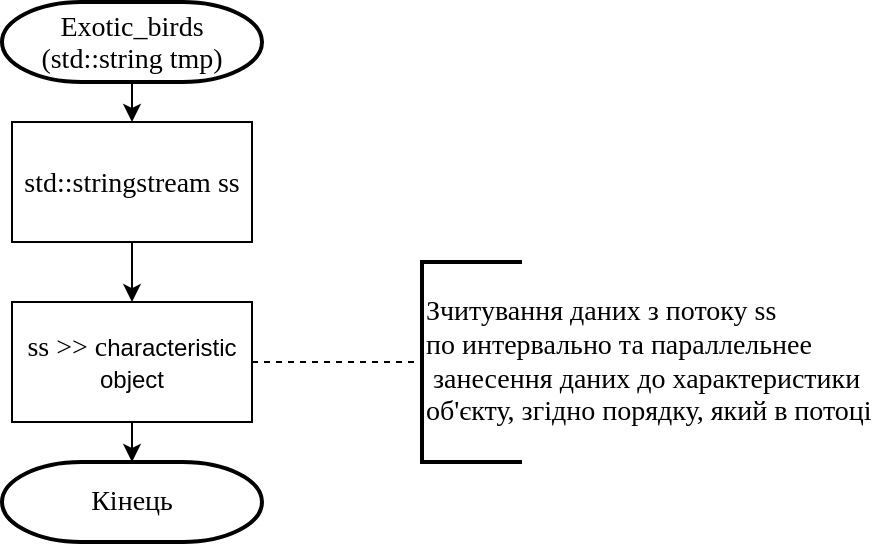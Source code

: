 <mxfile version="14.7.2" type="device" pages="3"><diagram id="J_9qn0rYNV9YhKk9KRre" name="Страница 1"><mxGraphModel dx="1113" dy="779" grid="1" gridSize="10" guides="1" tooltips="1" connect="1" arrows="1" fold="1" page="1" pageScale="1" pageWidth="827" pageHeight="1169" math="0" shadow="0"><root><mxCell id="0"/><mxCell id="1" parent="0"/><mxCell id="6FAn_zfqqxc2oOKLYfbw-1" value="" style="edgeStyle=orthogonalEdgeStyle;rounded=0;orthogonalLoop=1;jettySize=auto;html=1;" edge="1" parent="1" source="6FAn_zfqqxc2oOKLYfbw-2"><mxGeometry relative="1" as="geometry"><mxPoint x="315.001" y="645.004" as="targetPoint"/></mxGeometry></mxCell><mxCell id="6FAn_zfqqxc2oOKLYfbw-2" value="&lt;p style=&quot;margin: 0px ; font-stretch: normal ; line-height: normal&quot;&gt;&lt;font face=&quot;Times New Roman&quot; style=&quot;font-size: 14px&quot;&gt;Exotic_birds (std::string tmp)&lt;/font&gt;&lt;/p&gt;" style="strokeWidth=2;html=1;shape=mxgraph.flowchart.terminator;whiteSpace=wrap;" vertex="1" parent="1"><mxGeometry x="250.001" y="585.004" width="130" height="40" as="geometry"/></mxCell><mxCell id="6FAn_zfqqxc2oOKLYfbw-3" value="&lt;font face=&quot;Times New Roman&quot;&gt;&lt;span style=&quot;font-size: 14px&quot;&gt;Кінець&lt;br&gt;&lt;/span&gt;&lt;/font&gt;" style="strokeWidth=2;html=1;shape=mxgraph.flowchart.terminator;whiteSpace=wrap;" vertex="1" parent="1"><mxGeometry x="250.001" y="815.004" width="130" height="40" as="geometry"/></mxCell><mxCell id="6FAn_zfqqxc2oOKLYfbw-4" value="" style="edgeStyle=orthogonalEdgeStyle;rounded=0;orthogonalLoop=1;jettySize=auto;html=1;" edge="1" parent="1" source="6FAn_zfqqxc2oOKLYfbw-5" target="6FAn_zfqqxc2oOKLYfbw-8"><mxGeometry relative="1" as="geometry"/></mxCell><mxCell id="6FAn_zfqqxc2oOKLYfbw-5" value="&lt;p style=&quot;margin: 0px ; font-stretch: normal ; line-height: normal ; font-size: 14px&quot;&gt;std::stringstream ss&lt;br&gt;&lt;/p&gt;" style="rounded=0;whiteSpace=wrap;html=1;fontFamily=Times New Roman;fontSize=14;" vertex="1" parent="1"><mxGeometry x="255.001" y="645.004" width="120" height="60" as="geometry"/></mxCell><mxCell id="6FAn_zfqqxc2oOKLYfbw-6" value="" style="edgeStyle=orthogonalEdgeStyle;rounded=0;orthogonalLoop=1;jettySize=auto;html=1;fontFamily=Times New Roman;fontSize=14;" edge="1" parent="1" source="6FAn_zfqqxc2oOKLYfbw-8"><mxGeometry relative="1" as="geometry"><mxPoint x="315.001" y="815.004" as="targetPoint"/></mxGeometry></mxCell><mxCell id="6FAn_zfqqxc2oOKLYfbw-7" style="edgeStyle=orthogonalEdgeStyle;rounded=0;orthogonalLoop=1;jettySize=auto;html=1;entryX=0;entryY=0.5;entryDx=0;entryDy=0;entryPerimeter=0;fontFamily=Times New Roman;fontSize=14;endArrow=none;endFill=0;dashed=1;" edge="1" parent="1" source="6FAn_zfqqxc2oOKLYfbw-8" target="6FAn_zfqqxc2oOKLYfbw-9"><mxGeometry relative="1" as="geometry"/></mxCell><mxCell id="6FAn_zfqqxc2oOKLYfbw-8" value="&lt;font face=&quot;Times New Roman&quot;&gt;&lt;span style=&quot;font-size: 14px&quot;&gt;ss &amp;gt;&amp;gt; c&lt;/span&gt;&lt;/font&gt;haracteristic object" style="rounded=0;whiteSpace=wrap;html=1;" vertex="1" parent="1"><mxGeometry x="255.001" y="735.004" width="120" height="60" as="geometry"/></mxCell><mxCell id="6FAn_zfqqxc2oOKLYfbw-9" value="&lt;span style=&quot;text-align: center&quot;&gt;Зчитування даних з потоку ss &lt;br&gt;по интервально та&amp;nbsp;параллельнее&lt;br&gt;&amp;nbsp;занесення даних до характеристики &lt;br&gt;об'єкту, згідно порядку, який в потоці&lt;br&gt;&lt;/span&gt;" style="strokeWidth=2;html=1;shape=mxgraph.flowchart.annotation_1;align=left;pointerEvents=1;rounded=0;fontFamily=Times New Roman;fontSize=14;" vertex="1" parent="1"><mxGeometry x="460.001" y="715.004" width="50" height="100" as="geometry"/></mxCell></root></mxGraphModel></diagram><diagram name="Page-1" id="dTExlv51yheThR-NWsdf"><mxGraphModel dx="946" dy="662" grid="1" gridSize="10" guides="1" tooltips="1" connect="1" arrows="1" fold="1" page="1" pageScale="1" pageWidth="827" pageHeight="1169" math="0" shadow="0"><root><mxCell id="0"/><mxCell id="1" parent="0"/><mxCell id="yugG0a3iS9x4jX0xJryy-1" value="" style="edgeStyle=orthogonalEdgeStyle;rounded=0;orthogonalLoop=1;jettySize=auto;html=1;" parent="1" source="yugG0a3iS9x4jX0xJryy-2" edge="1"><mxGeometry relative="1" as="geometry"><mxPoint x="245" y="110" as="targetPoint"/></mxGeometry></mxCell><mxCell id="yugG0a3iS9x4jX0xJryy-2" value="&lt;p style=&quot;margin: 0px ; font-stretch: normal ; line-height: normal&quot;&gt;&lt;font face=&quot;Times New Roman&quot; style=&quot;font-size: 14px&quot;&gt;Basic (const Basic&amp;amp; other)&lt;/font&gt;&lt;/p&gt;" style="strokeWidth=2;html=1;shape=mxgraph.flowchart.terminator;whiteSpace=wrap;" parent="1" vertex="1"><mxGeometry x="180" y="50" width="130" height="40" as="geometry"/></mxCell><mxCell id="yugG0a3iS9x4jX0xJryy-3" value="&lt;font face=&quot;Times New Roman&quot;&gt;&lt;span style=&quot;font-size: 14px&quot;&gt;Кінець&lt;/span&gt;&lt;/font&gt;" style="strokeWidth=2;html=1;shape=mxgraph.flowchart.terminator;whiteSpace=wrap;" parent="1" vertex="1"><mxGeometry x="182.5" y="260" width="130" height="40" as="geometry"/></mxCell><mxCell id="yugG0a3iS9x4jX0xJryy-7" value="" style="edgeStyle=orthogonalEdgeStyle;rounded=0;orthogonalLoop=1;jettySize=auto;html=1;" parent="1" source="yugG0a3iS9x4jX0xJryy-5" target="yugG0a3iS9x4jX0xJryy-6" edge="1"><mxGeometry relative="1" as="geometry"/></mxCell><mxCell id="yugG0a3iS9x4jX0xJryy-5" value="&lt;p style=&quot;margin: 0px ; font-stretch: normal ; line-height: normal&quot;&gt;&lt;font face=&quot;Times New Roman&quot; style=&quot;font-size: 12px&quot;&gt;this-&amp;gt;label = other.label&lt;/font&gt;&lt;/p&gt;&lt;p style=&quot;margin: 0px ; font-stretch: normal ; line-height: normal&quot;&gt;&lt;font face=&quot;Times New Roman&quot;&gt;this-&amp;gt;age = other.age&lt;/font&gt;&lt;/p&gt;&lt;p style=&quot;margin: 0px ; font-stretch: normal ; line-height: normal&quot;&gt;&lt;font face=&quot;Times New Roman&quot;&gt;this-&amp;gt;home = other.home&lt;/font&gt;&lt;/p&gt;&lt;p style=&quot;margin: 0px ; font-stretch: normal ; line-height: normal&quot;&gt;&lt;font face=&quot;Times New Roman&quot;&gt;this-&amp;gt;sex = other.se&lt;/font&gt;&lt;span style=&quot;font-family: &amp;#34;helvetica neue&amp;#34;&quot;&gt;x&lt;/span&gt;&lt;/p&gt;" style="rounded=0;whiteSpace=wrap;html=1;" parent="1" vertex="1"><mxGeometry x="185" y="110" width="125" height="60" as="geometry"/></mxCell><mxCell id="yugG0a3iS9x4jX0xJryy-9" style="edgeStyle=orthogonalEdgeStyle;rounded=0;orthogonalLoop=1;jettySize=auto;html=1;entryX=0.5;entryY=0;entryDx=0;entryDy=0;entryPerimeter=0;" parent="1" source="yugG0a3iS9x4jX0xJryy-6" target="yugG0a3iS9x4jX0xJryy-3" edge="1"><mxGeometry relative="1" as="geometry"/></mxCell><mxCell id="yugG0a3iS9x4jX0xJryy-6" value="strcpy&lt;br&gt;(this-&amp;gt;name, other.mane)" style="shape=process;whiteSpace=wrap;html=1;backgroundOutline=1;" parent="1" vertex="1"><mxGeometry x="187.5" y="190" width="120" height="50" as="geometry"/></mxCell></root></mxGraphModel></diagram><diagram name="Страница 2" id="vPUYISRcF_NXWp4Qva3q"><mxGraphModel dx="946" dy="662" grid="1" gridSize="10" guides="1" tooltips="1" connect="1" arrows="1" fold="1" page="1" pageScale="1" pageWidth="827" pageHeight="1169" math="0" shadow="0"><root><mxCell id="AQ9sg2AnDLijqYYVcCZK-0"/><mxCell id="AQ9sg2AnDLijqYYVcCZK-1" parent="AQ9sg2AnDLijqYYVcCZK-0"/><mxCell id="AQ9sg2AnDLijqYYVcCZK-2" value="" style="edgeStyle=orthogonalEdgeStyle;rounded=0;orthogonalLoop=1;jettySize=auto;html=1;endArrow=classic;endFill=1;fontFamily=Times New Roman;fontSize=14;" parent="AQ9sg2AnDLijqYYVcCZK-1" source="AQ9sg2AnDLijqYYVcCZK-3" target="AQ9sg2AnDLijqYYVcCZK-7" edge="1"><mxGeometry relative="1" as="geometry"/></mxCell><mxCell id="AQ9sg2AnDLijqYYVcCZK-3" value="&lt;p style=&quot;margin: 0px ; font-stretch: normal ; font-size: 12px ; line-height: normal ; font-family: &amp;#34;helvetica neue&amp;#34;&quot;&gt;free_matrix&lt;/p&gt;" style="strokeWidth=2;html=1;shape=mxgraph.flowchart.terminator;whiteSpace=wrap;fontFamily=Times New Roman;fontSize=14;" parent="AQ9sg2AnDLijqYYVcCZK-1" vertex="1"><mxGeometry x="250" y="100" width="100" height="50" as="geometry"/></mxCell><mxCell id="AQ9sg2AnDLijqYYVcCZK-4" value="&lt;p style=&quot;margin: 0px ; font-stretch: normal ; font-size: 12px ; line-height: normal ; font-family: &amp;#34;helvetica neue&amp;#34;&quot;&gt;Кінець&lt;/p&gt;" style="strokeWidth=2;html=1;shape=mxgraph.flowchart.terminator;whiteSpace=wrap;fontFamily=Times New Roman;fontSize=14;" parent="AQ9sg2AnDLijqYYVcCZK-1" vertex="1"><mxGeometry x="250" y="570" width="100" height="50" as="geometry"/></mxCell><mxCell id="AQ9sg2AnDLijqYYVcCZK-5" value="" style="edgeStyle=orthogonalEdgeStyle;rounded=0;orthogonalLoop=1;jettySize=auto;html=1;endArrow=classic;endFill=1;fontFamily=Times New Roman;fontSize=14;" parent="AQ9sg2AnDLijqYYVcCZK-1" source="AQ9sg2AnDLijqYYVcCZK-7" target="AQ9sg2AnDLijqYYVcCZK-10" edge="1"><mxGeometry relative="1" as="geometry"/></mxCell><mxCell id="AQ9sg2AnDLijqYYVcCZK-6" style="edgeStyle=orthogonalEdgeStyle;rounded=0;orthogonalLoop=1;jettySize=auto;html=1;entryX=0.5;entryY=0;entryDx=0;entryDy=0;endArrow=classic;endFill=1;fontFamily=Times New Roman;fontSize=14;" parent="AQ9sg2AnDLijqYYVcCZK-1" source="AQ9sg2AnDLijqYYVcCZK-7" target="AQ9sg2AnDLijqYYVcCZK-14" edge="1"><mxGeometry relative="1" as="geometry"><Array as="points"><mxPoint x="410" y="210"/><mxPoint x="410" y="460"/><mxPoint x="300" y="460"/></Array></mxGeometry></mxCell><mxCell id="AQ9sg2AnDLijqYYVcCZK-7" value="i := 0..column, i++" style="verticalLabelPosition=middle;verticalAlign=middle;html=1;shape=hexagon;perimeter=hexagonPerimeter2;arcSize=6;size=0.27;strokeWidth=1;fontFamily=Times New Roman;fontSize=14;align=center;labelPosition=center;" parent="AQ9sg2AnDLijqYYVcCZK-1" vertex="1"><mxGeometry x="240" y="180" width="120" height="60" as="geometry"/></mxCell><mxCell id="AQ9sg2AnDLijqYYVcCZK-8" value="" style="edgeStyle=orthogonalEdgeStyle;rounded=0;orthogonalLoop=1;jettySize=auto;html=1;endArrow=classic;endFill=1;fontFamily=Times New Roman;fontSize=14;" parent="AQ9sg2AnDLijqYYVcCZK-1" source="AQ9sg2AnDLijqYYVcCZK-10" target="AQ9sg2AnDLijqYYVcCZK-12" edge="1"><mxGeometry relative="1" as="geometry"/></mxCell><mxCell id="AQ9sg2AnDLijqYYVcCZK-9" style="edgeStyle=orthogonalEdgeStyle;rounded=0;orthogonalLoop=1;jettySize=auto;html=1;entryX=0;entryY=0.5;entryDx=0;entryDy=0;endArrow=classic;endFill=1;fontFamily=Times New Roman;fontSize=14;" parent="AQ9sg2AnDLijqYYVcCZK-1" source="AQ9sg2AnDLijqYYVcCZK-10" target="AQ9sg2AnDLijqYYVcCZK-7" edge="1"><mxGeometry relative="1" as="geometry"><Array as="points"><mxPoint x="380" y="300"/><mxPoint x="380" y="440"/><mxPoint x="200" y="440"/><mxPoint x="200" y="210"/></Array></mxGeometry></mxCell><mxCell id="AQ9sg2AnDLijqYYVcCZK-10" value="j := 0..row, j++" style="verticalLabelPosition=middle;verticalAlign=middle;html=1;shape=hexagon;perimeter=hexagonPerimeter2;arcSize=6;size=0.27;strokeWidth=1;fontFamily=Times New Roman;fontSize=14;align=center;labelPosition=center;" parent="AQ9sg2AnDLijqYYVcCZK-1" vertex="1"><mxGeometry x="240" y="270" width="120" height="60" as="geometry"/></mxCell><mxCell id="AQ9sg2AnDLijqYYVcCZK-11" style="edgeStyle=orthogonalEdgeStyle;rounded=0;orthogonalLoop=1;jettySize=auto;html=1;entryX=0;entryY=0.5;entryDx=0;entryDy=0;endArrow=classic;endFill=1;fontFamily=Times New Roman;fontSize=14;" parent="AQ9sg2AnDLijqYYVcCZK-1" source="AQ9sg2AnDLijqYYVcCZK-12" target="AQ9sg2AnDLijqYYVcCZK-10" edge="1"><mxGeometry relative="1" as="geometry"><Array as="points"><mxPoint x="300" y="390"/><mxPoint x="220" y="390"/><mxPoint x="220" y="300"/></Array></mxGeometry></mxCell><mxCell id="AQ9sg2AnDLijqYYVcCZK-12" value="Звільнення кожного елементу двухмірного масив" style="rounded=0;whiteSpace=wrap;html=1;strokeWidth=1;fontFamily=Times New Roman;fontSize=14;" parent="AQ9sg2AnDLijqYYVcCZK-1" vertex="1"><mxGeometry x="240" y="360" width="120" height="60" as="geometry"/></mxCell><mxCell id="AQ9sg2AnDLijqYYVcCZK-13" value="" style="edgeStyle=orthogonalEdgeStyle;rounded=0;orthogonalLoop=1;jettySize=auto;html=1;endArrow=classic;endFill=1;fontFamily=Times New Roman;fontSize=14;" parent="AQ9sg2AnDLijqYYVcCZK-1" source="AQ9sg2AnDLijqYYVcCZK-14" target="AQ9sg2AnDLijqYYVcCZK-4" edge="1"><mxGeometry relative="1" as="geometry"/></mxCell><mxCell id="AQ9sg2AnDLijqYYVcCZK-14" value="Звільнення двухмірного масив" style="rounded=0;whiteSpace=wrap;html=1;strokeWidth=1;fontFamily=Times New Roman;fontSize=14;" parent="AQ9sg2AnDLijqYYVcCZK-1" vertex="1"><mxGeometry x="240" y="480" width="120" height="60" as="geometry"/></mxCell></root></mxGraphModel></diagram></mxfile>